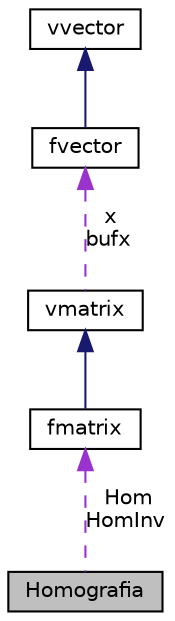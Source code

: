 digraph "Homografia"
{
  edge [fontname="Helvetica",fontsize="10",labelfontname="Helvetica",labelfontsize="10"];
  node [fontname="Helvetica",fontsize="10",shape=record];
  Node1 [label="Homografia",height=0.2,width=0.4,color="black", fillcolor="grey75", style="filled", fontcolor="black"];
  Node2 -> Node1 [dir="back",color="darkorchid3",fontsize="10",style="dashed",label=" Hom\nHomInv" ,fontname="Helvetica"];
  Node2 [label="fmatrix",height=0.2,width=0.4,color="black", fillcolor="white", style="filled",URL="$classfmatrix.html"];
  Node3 -> Node2 [dir="back",color="midnightblue",fontsize="10",style="solid",fontname="Helvetica"];
  Node3 [label="vmatrix",height=0.2,width=0.4,color="black", fillcolor="white", style="filled",URL="$classvmatrix.html"];
  Node4 -> Node3 [dir="back",color="darkorchid3",fontsize="10",style="dashed",label=" x\nbufx" ,fontname="Helvetica"];
  Node4 [label="fvector",height=0.2,width=0.4,color="black", fillcolor="white", style="filled",URL="$classfvector.html"];
  Node5 -> Node4 [dir="back",color="midnightblue",fontsize="10",style="solid",fontname="Helvetica"];
  Node5 [label="vvector",height=0.2,width=0.4,color="black", fillcolor="white", style="filled",URL="$classvvector.html"];
}

